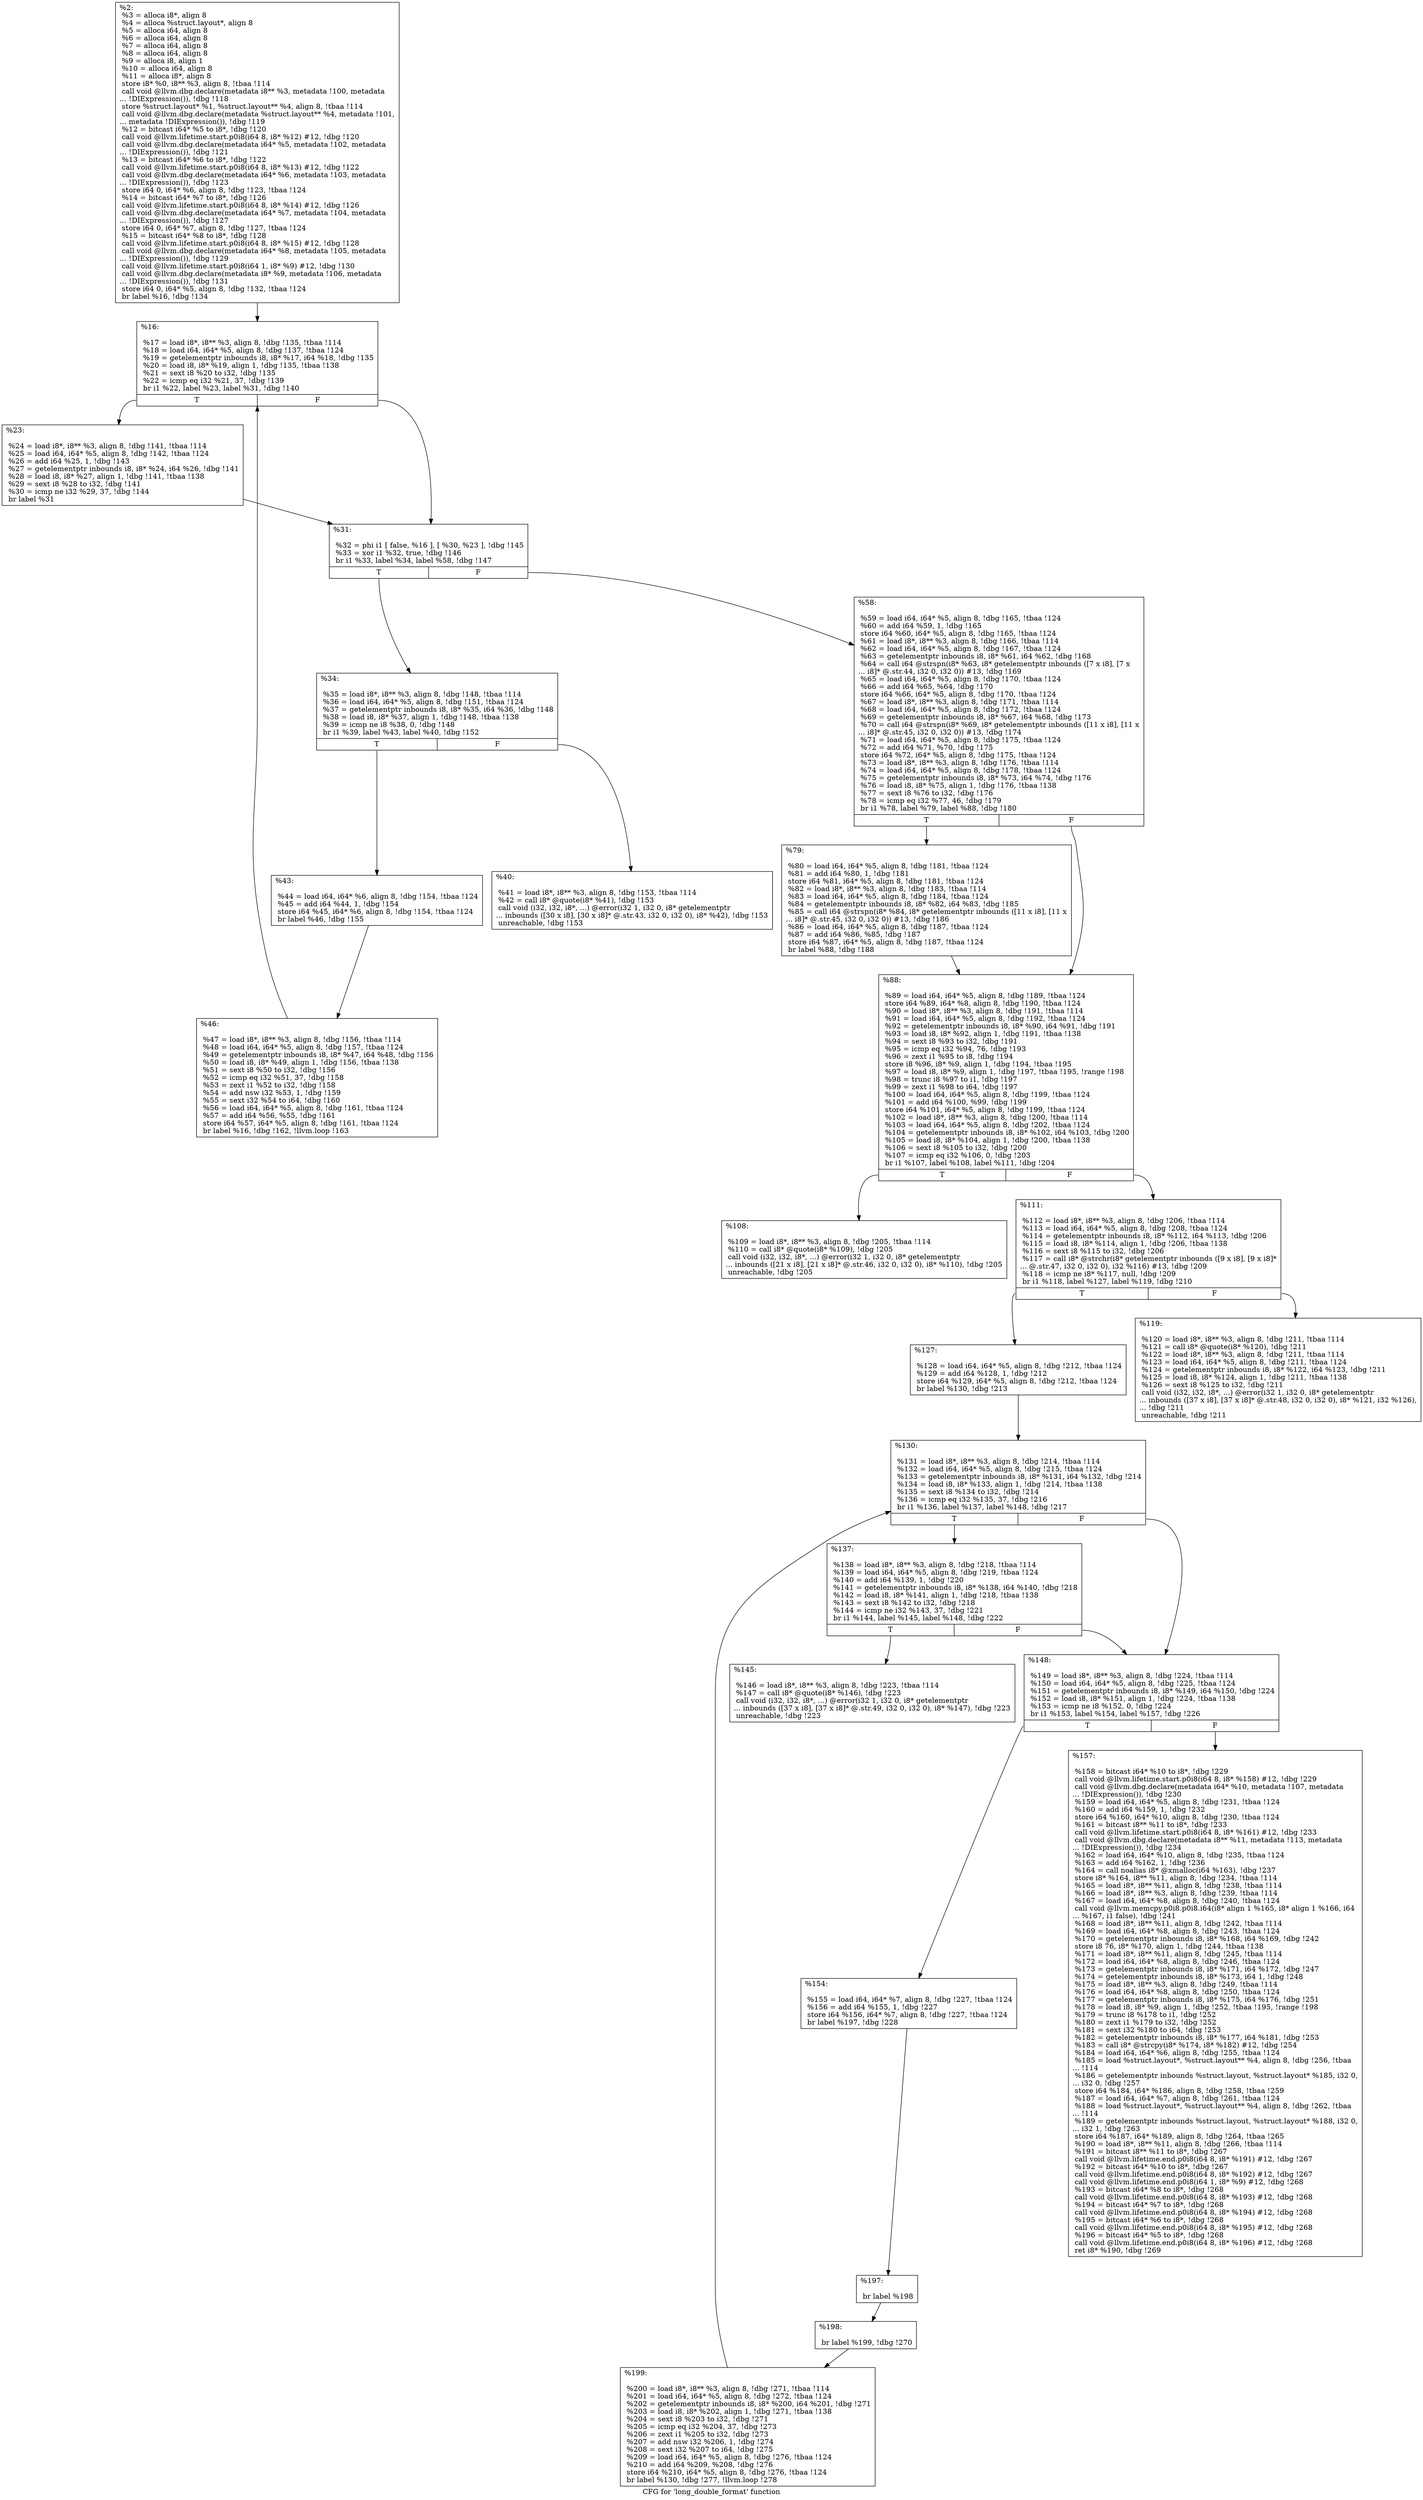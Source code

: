 digraph "CFG for 'long_double_format' function" {
	label="CFG for 'long_double_format' function";

	Node0x219a2e0 [shape=record,label="{%2:\l  %3 = alloca i8*, align 8\l  %4 = alloca %struct.layout*, align 8\l  %5 = alloca i64, align 8\l  %6 = alloca i64, align 8\l  %7 = alloca i64, align 8\l  %8 = alloca i64, align 8\l  %9 = alloca i8, align 1\l  %10 = alloca i64, align 8\l  %11 = alloca i8*, align 8\l  store i8* %0, i8** %3, align 8, !tbaa !114\l  call void @llvm.dbg.declare(metadata i8** %3, metadata !100, metadata\l... !DIExpression()), !dbg !118\l  store %struct.layout* %1, %struct.layout** %4, align 8, !tbaa !114\l  call void @llvm.dbg.declare(metadata %struct.layout** %4, metadata !101,\l... metadata !DIExpression()), !dbg !119\l  %12 = bitcast i64* %5 to i8*, !dbg !120\l  call void @llvm.lifetime.start.p0i8(i64 8, i8* %12) #12, !dbg !120\l  call void @llvm.dbg.declare(metadata i64* %5, metadata !102, metadata\l... !DIExpression()), !dbg !121\l  %13 = bitcast i64* %6 to i8*, !dbg !122\l  call void @llvm.lifetime.start.p0i8(i64 8, i8* %13) #12, !dbg !122\l  call void @llvm.dbg.declare(metadata i64* %6, metadata !103, metadata\l... !DIExpression()), !dbg !123\l  store i64 0, i64* %6, align 8, !dbg !123, !tbaa !124\l  %14 = bitcast i64* %7 to i8*, !dbg !126\l  call void @llvm.lifetime.start.p0i8(i64 8, i8* %14) #12, !dbg !126\l  call void @llvm.dbg.declare(metadata i64* %7, metadata !104, metadata\l... !DIExpression()), !dbg !127\l  store i64 0, i64* %7, align 8, !dbg !127, !tbaa !124\l  %15 = bitcast i64* %8 to i8*, !dbg !128\l  call void @llvm.lifetime.start.p0i8(i64 8, i8* %15) #12, !dbg !128\l  call void @llvm.dbg.declare(metadata i64* %8, metadata !105, metadata\l... !DIExpression()), !dbg !129\l  call void @llvm.lifetime.start.p0i8(i64 1, i8* %9) #12, !dbg !130\l  call void @llvm.dbg.declare(metadata i8* %9, metadata !106, metadata\l... !DIExpression()), !dbg !131\l  store i64 0, i64* %5, align 8, !dbg !132, !tbaa !124\l  br label %16, !dbg !134\l}"];
	Node0x219a2e0 -> Node0x2174310;
	Node0x2174310 [shape=record,label="{%16:\l\l  %17 = load i8*, i8** %3, align 8, !dbg !135, !tbaa !114\l  %18 = load i64, i64* %5, align 8, !dbg !137, !tbaa !124\l  %19 = getelementptr inbounds i8, i8* %17, i64 %18, !dbg !135\l  %20 = load i8, i8* %19, align 1, !dbg !135, !tbaa !138\l  %21 = sext i8 %20 to i32, !dbg !135\l  %22 = icmp eq i32 %21, 37, !dbg !139\l  br i1 %22, label %23, label %31, !dbg !140\l|{<s0>T|<s1>F}}"];
	Node0x2174310:s0 -> Node0x2174360;
	Node0x2174310:s1 -> Node0x21743b0;
	Node0x2174360 [shape=record,label="{%23:\l\l  %24 = load i8*, i8** %3, align 8, !dbg !141, !tbaa !114\l  %25 = load i64, i64* %5, align 8, !dbg !142, !tbaa !124\l  %26 = add i64 %25, 1, !dbg !143\l  %27 = getelementptr inbounds i8, i8* %24, i64 %26, !dbg !141\l  %28 = load i8, i8* %27, align 1, !dbg !141, !tbaa !138\l  %29 = sext i8 %28 to i32, !dbg !141\l  %30 = icmp ne i32 %29, 37, !dbg !144\l  br label %31\l}"];
	Node0x2174360 -> Node0x21743b0;
	Node0x21743b0 [shape=record,label="{%31:\l\l  %32 = phi i1 [ false, %16 ], [ %30, %23 ], !dbg !145\l  %33 = xor i1 %32, true, !dbg !146\l  br i1 %33, label %34, label %58, !dbg !147\l|{<s0>T|<s1>F}}"];
	Node0x21743b0:s0 -> Node0x2174400;
	Node0x21743b0:s1 -> Node0x2174540;
	Node0x2174400 [shape=record,label="{%34:\l\l  %35 = load i8*, i8** %3, align 8, !dbg !148, !tbaa !114\l  %36 = load i64, i64* %5, align 8, !dbg !151, !tbaa !124\l  %37 = getelementptr inbounds i8, i8* %35, i64 %36, !dbg !148\l  %38 = load i8, i8* %37, align 1, !dbg !148, !tbaa !138\l  %39 = icmp ne i8 %38, 0, !dbg !148\l  br i1 %39, label %43, label %40, !dbg !152\l|{<s0>T|<s1>F}}"];
	Node0x2174400:s0 -> Node0x21744a0;
	Node0x2174400:s1 -> Node0x2174450;
	Node0x2174450 [shape=record,label="{%40:\l\l  %41 = load i8*, i8** %3, align 8, !dbg !153, !tbaa !114\l  %42 = call i8* @quote(i8* %41), !dbg !153\l  call void (i32, i32, i8*, ...) @error(i32 1, i32 0, i8* getelementptr\l... inbounds ([30 x i8], [30 x i8]* @.str.43, i32 0, i32 0), i8* %42), !dbg !153\l  unreachable, !dbg !153\l}"];
	Node0x21744a0 [shape=record,label="{%43:\l\l  %44 = load i64, i64* %6, align 8, !dbg !154, !tbaa !124\l  %45 = add i64 %44, 1, !dbg !154\l  store i64 %45, i64* %6, align 8, !dbg !154, !tbaa !124\l  br label %46, !dbg !155\l}"];
	Node0x21744a0 -> Node0x21744f0;
	Node0x21744f0 [shape=record,label="{%46:\l\l  %47 = load i8*, i8** %3, align 8, !dbg !156, !tbaa !114\l  %48 = load i64, i64* %5, align 8, !dbg !157, !tbaa !124\l  %49 = getelementptr inbounds i8, i8* %47, i64 %48, !dbg !156\l  %50 = load i8, i8* %49, align 1, !dbg !156, !tbaa !138\l  %51 = sext i8 %50 to i32, !dbg !156\l  %52 = icmp eq i32 %51, 37, !dbg !158\l  %53 = zext i1 %52 to i32, !dbg !158\l  %54 = add nsw i32 %53, 1, !dbg !159\l  %55 = sext i32 %54 to i64, !dbg !160\l  %56 = load i64, i64* %5, align 8, !dbg !161, !tbaa !124\l  %57 = add i64 %56, %55, !dbg !161\l  store i64 %57, i64* %5, align 8, !dbg !161, !tbaa !124\l  br label %16, !dbg !162, !llvm.loop !163\l}"];
	Node0x21744f0 -> Node0x2174310;
	Node0x2174540 [shape=record,label="{%58:\l\l  %59 = load i64, i64* %5, align 8, !dbg !165, !tbaa !124\l  %60 = add i64 %59, 1, !dbg !165\l  store i64 %60, i64* %5, align 8, !dbg !165, !tbaa !124\l  %61 = load i8*, i8** %3, align 8, !dbg !166, !tbaa !114\l  %62 = load i64, i64* %5, align 8, !dbg !167, !tbaa !124\l  %63 = getelementptr inbounds i8, i8* %61, i64 %62, !dbg !168\l  %64 = call i64 @strspn(i8* %63, i8* getelementptr inbounds ([7 x i8], [7 x\l... i8]* @.str.44, i32 0, i32 0)) #13, !dbg !169\l  %65 = load i64, i64* %5, align 8, !dbg !170, !tbaa !124\l  %66 = add i64 %65, %64, !dbg !170\l  store i64 %66, i64* %5, align 8, !dbg !170, !tbaa !124\l  %67 = load i8*, i8** %3, align 8, !dbg !171, !tbaa !114\l  %68 = load i64, i64* %5, align 8, !dbg !172, !tbaa !124\l  %69 = getelementptr inbounds i8, i8* %67, i64 %68, !dbg !173\l  %70 = call i64 @strspn(i8* %69, i8* getelementptr inbounds ([11 x i8], [11 x\l... i8]* @.str.45, i32 0, i32 0)) #13, !dbg !174\l  %71 = load i64, i64* %5, align 8, !dbg !175, !tbaa !124\l  %72 = add i64 %71, %70, !dbg !175\l  store i64 %72, i64* %5, align 8, !dbg !175, !tbaa !124\l  %73 = load i8*, i8** %3, align 8, !dbg !176, !tbaa !114\l  %74 = load i64, i64* %5, align 8, !dbg !178, !tbaa !124\l  %75 = getelementptr inbounds i8, i8* %73, i64 %74, !dbg !176\l  %76 = load i8, i8* %75, align 1, !dbg !176, !tbaa !138\l  %77 = sext i8 %76 to i32, !dbg !176\l  %78 = icmp eq i32 %77, 46, !dbg !179\l  br i1 %78, label %79, label %88, !dbg !180\l|{<s0>T|<s1>F}}"];
	Node0x2174540:s0 -> Node0x2174590;
	Node0x2174540:s1 -> Node0x21745e0;
	Node0x2174590 [shape=record,label="{%79:\l\l  %80 = load i64, i64* %5, align 8, !dbg !181, !tbaa !124\l  %81 = add i64 %80, 1, !dbg !181\l  store i64 %81, i64* %5, align 8, !dbg !181, !tbaa !124\l  %82 = load i8*, i8** %3, align 8, !dbg !183, !tbaa !114\l  %83 = load i64, i64* %5, align 8, !dbg !184, !tbaa !124\l  %84 = getelementptr inbounds i8, i8* %82, i64 %83, !dbg !185\l  %85 = call i64 @strspn(i8* %84, i8* getelementptr inbounds ([11 x i8], [11 x\l... i8]* @.str.45, i32 0, i32 0)) #13, !dbg !186\l  %86 = load i64, i64* %5, align 8, !dbg !187, !tbaa !124\l  %87 = add i64 %86, %85, !dbg !187\l  store i64 %87, i64* %5, align 8, !dbg !187, !tbaa !124\l  br label %88, !dbg !188\l}"];
	Node0x2174590 -> Node0x21745e0;
	Node0x21745e0 [shape=record,label="{%88:\l\l  %89 = load i64, i64* %5, align 8, !dbg !189, !tbaa !124\l  store i64 %89, i64* %8, align 8, !dbg !190, !tbaa !124\l  %90 = load i8*, i8** %3, align 8, !dbg !191, !tbaa !114\l  %91 = load i64, i64* %5, align 8, !dbg !192, !tbaa !124\l  %92 = getelementptr inbounds i8, i8* %90, i64 %91, !dbg !191\l  %93 = load i8, i8* %92, align 1, !dbg !191, !tbaa !138\l  %94 = sext i8 %93 to i32, !dbg !191\l  %95 = icmp eq i32 %94, 76, !dbg !193\l  %96 = zext i1 %95 to i8, !dbg !194\l  store i8 %96, i8* %9, align 1, !dbg !194, !tbaa !195\l  %97 = load i8, i8* %9, align 1, !dbg !197, !tbaa !195, !range !198\l  %98 = trunc i8 %97 to i1, !dbg !197\l  %99 = zext i1 %98 to i64, !dbg !197\l  %100 = load i64, i64* %5, align 8, !dbg !199, !tbaa !124\l  %101 = add i64 %100, %99, !dbg !199\l  store i64 %101, i64* %5, align 8, !dbg !199, !tbaa !124\l  %102 = load i8*, i8** %3, align 8, !dbg !200, !tbaa !114\l  %103 = load i64, i64* %5, align 8, !dbg !202, !tbaa !124\l  %104 = getelementptr inbounds i8, i8* %102, i64 %103, !dbg !200\l  %105 = load i8, i8* %104, align 1, !dbg !200, !tbaa !138\l  %106 = sext i8 %105 to i32, !dbg !200\l  %107 = icmp eq i32 %106, 0, !dbg !203\l  br i1 %107, label %108, label %111, !dbg !204\l|{<s0>T|<s1>F}}"];
	Node0x21745e0:s0 -> Node0x2174630;
	Node0x21745e0:s1 -> Node0x2174680;
	Node0x2174630 [shape=record,label="{%108:\l\l  %109 = load i8*, i8** %3, align 8, !dbg !205, !tbaa !114\l  %110 = call i8* @quote(i8* %109), !dbg !205\l  call void (i32, i32, i8*, ...) @error(i32 1, i32 0, i8* getelementptr\l... inbounds ([21 x i8], [21 x i8]* @.str.46, i32 0, i32 0), i8* %110), !dbg !205\l  unreachable, !dbg !205\l}"];
	Node0x2174680 [shape=record,label="{%111:\l\l  %112 = load i8*, i8** %3, align 8, !dbg !206, !tbaa !114\l  %113 = load i64, i64* %5, align 8, !dbg !208, !tbaa !124\l  %114 = getelementptr inbounds i8, i8* %112, i64 %113, !dbg !206\l  %115 = load i8, i8* %114, align 1, !dbg !206, !tbaa !138\l  %116 = sext i8 %115 to i32, !dbg !206\l  %117 = call i8* @strchr(i8* getelementptr inbounds ([9 x i8], [9 x i8]*\l... @.str.47, i32 0, i32 0), i32 %116) #13, !dbg !209\l  %118 = icmp ne i8* %117, null, !dbg !209\l  br i1 %118, label %127, label %119, !dbg !210\l|{<s0>T|<s1>F}}"];
	Node0x2174680:s0 -> Node0x2174720;
	Node0x2174680:s1 -> Node0x21746d0;
	Node0x21746d0 [shape=record,label="{%119:\l\l  %120 = load i8*, i8** %3, align 8, !dbg !211, !tbaa !114\l  %121 = call i8* @quote(i8* %120), !dbg !211\l  %122 = load i8*, i8** %3, align 8, !dbg !211, !tbaa !114\l  %123 = load i64, i64* %5, align 8, !dbg !211, !tbaa !124\l  %124 = getelementptr inbounds i8, i8* %122, i64 %123, !dbg !211\l  %125 = load i8, i8* %124, align 1, !dbg !211, !tbaa !138\l  %126 = sext i8 %125 to i32, !dbg !211\l  call void (i32, i32, i8*, ...) @error(i32 1, i32 0, i8* getelementptr\l... inbounds ([37 x i8], [37 x i8]* @.str.48, i32 0, i32 0), i8* %121, i32 %126),\l... !dbg !211\l  unreachable, !dbg !211\l}"];
	Node0x2174720 [shape=record,label="{%127:\l\l  %128 = load i64, i64* %5, align 8, !dbg !212, !tbaa !124\l  %129 = add i64 %128, 1, !dbg !212\l  store i64 %129, i64* %5, align 8, !dbg !212, !tbaa !124\l  br label %130, !dbg !213\l}"];
	Node0x2174720 -> Node0x2174770;
	Node0x2174770 [shape=record,label="{%130:\l\l  %131 = load i8*, i8** %3, align 8, !dbg !214, !tbaa !114\l  %132 = load i64, i64* %5, align 8, !dbg !215, !tbaa !124\l  %133 = getelementptr inbounds i8, i8* %131, i64 %132, !dbg !214\l  %134 = load i8, i8* %133, align 1, !dbg !214, !tbaa !138\l  %135 = sext i8 %134 to i32, !dbg !214\l  %136 = icmp eq i32 %135, 37, !dbg !216\l  br i1 %136, label %137, label %148, !dbg !217\l|{<s0>T|<s1>F}}"];
	Node0x2174770:s0 -> Node0x21747c0;
	Node0x2174770:s1 -> Node0x2174860;
	Node0x21747c0 [shape=record,label="{%137:\l\l  %138 = load i8*, i8** %3, align 8, !dbg !218, !tbaa !114\l  %139 = load i64, i64* %5, align 8, !dbg !219, !tbaa !124\l  %140 = add i64 %139, 1, !dbg !220\l  %141 = getelementptr inbounds i8, i8* %138, i64 %140, !dbg !218\l  %142 = load i8, i8* %141, align 1, !dbg !218, !tbaa !138\l  %143 = sext i8 %142 to i32, !dbg !218\l  %144 = icmp ne i32 %143, 37, !dbg !221\l  br i1 %144, label %145, label %148, !dbg !222\l|{<s0>T|<s1>F}}"];
	Node0x21747c0:s0 -> Node0x2174810;
	Node0x21747c0:s1 -> Node0x2174860;
	Node0x2174810 [shape=record,label="{%145:\l\l  %146 = load i8*, i8** %3, align 8, !dbg !223, !tbaa !114\l  %147 = call i8* @quote(i8* %146), !dbg !223\l  call void (i32, i32, i8*, ...) @error(i32 1, i32 0, i8* getelementptr\l... inbounds ([37 x i8], [37 x i8]* @.str.49, i32 0, i32 0), i8* %147), !dbg !223\l  unreachable, !dbg !223\l}"];
	Node0x2174860 [shape=record,label="{%148:\l\l  %149 = load i8*, i8** %3, align 8, !dbg !224, !tbaa !114\l  %150 = load i64, i64* %5, align 8, !dbg !225, !tbaa !124\l  %151 = getelementptr inbounds i8, i8* %149, i64 %150, !dbg !224\l  %152 = load i8, i8* %151, align 1, !dbg !224, !tbaa !138\l  %153 = icmp ne i8 %152, 0, !dbg !224\l  br i1 %153, label %154, label %157, !dbg !226\l|{<s0>T|<s1>F}}"];
	Node0x2174860:s0 -> Node0x21748b0;
	Node0x2174860:s1 -> Node0x2174900;
	Node0x21748b0 [shape=record,label="{%154:\l\l  %155 = load i64, i64* %7, align 8, !dbg !227, !tbaa !124\l  %156 = add i64 %155, 1, !dbg !227\l  store i64 %156, i64* %7, align 8, !dbg !227, !tbaa !124\l  br label %197, !dbg !228\l}"];
	Node0x21748b0 -> Node0x2174950;
	Node0x2174900 [shape=record,label="{%157:\l\l  %158 = bitcast i64* %10 to i8*, !dbg !229\l  call void @llvm.lifetime.start.p0i8(i64 8, i8* %158) #12, !dbg !229\l  call void @llvm.dbg.declare(metadata i64* %10, metadata !107, metadata\l... !DIExpression()), !dbg !230\l  %159 = load i64, i64* %5, align 8, !dbg !231, !tbaa !124\l  %160 = add i64 %159, 1, !dbg !232\l  store i64 %160, i64* %10, align 8, !dbg !230, !tbaa !124\l  %161 = bitcast i8** %11 to i8*, !dbg !233\l  call void @llvm.lifetime.start.p0i8(i64 8, i8* %161) #12, !dbg !233\l  call void @llvm.dbg.declare(metadata i8** %11, metadata !113, metadata\l... !DIExpression()), !dbg !234\l  %162 = load i64, i64* %10, align 8, !dbg !235, !tbaa !124\l  %163 = add i64 %162, 1, !dbg !236\l  %164 = call noalias i8* @xmalloc(i64 %163), !dbg !237\l  store i8* %164, i8** %11, align 8, !dbg !234, !tbaa !114\l  %165 = load i8*, i8** %11, align 8, !dbg !238, !tbaa !114\l  %166 = load i8*, i8** %3, align 8, !dbg !239, !tbaa !114\l  %167 = load i64, i64* %8, align 8, !dbg !240, !tbaa !124\l  call void @llvm.memcpy.p0i8.p0i8.i64(i8* align 1 %165, i8* align 1 %166, i64\l... %167, i1 false), !dbg !241\l  %168 = load i8*, i8** %11, align 8, !dbg !242, !tbaa !114\l  %169 = load i64, i64* %8, align 8, !dbg !243, !tbaa !124\l  %170 = getelementptr inbounds i8, i8* %168, i64 %169, !dbg !242\l  store i8 76, i8* %170, align 1, !dbg !244, !tbaa !138\l  %171 = load i8*, i8** %11, align 8, !dbg !245, !tbaa !114\l  %172 = load i64, i64* %8, align 8, !dbg !246, !tbaa !124\l  %173 = getelementptr inbounds i8, i8* %171, i64 %172, !dbg !247\l  %174 = getelementptr inbounds i8, i8* %173, i64 1, !dbg !248\l  %175 = load i8*, i8** %3, align 8, !dbg !249, !tbaa !114\l  %176 = load i64, i64* %8, align 8, !dbg !250, !tbaa !124\l  %177 = getelementptr inbounds i8, i8* %175, i64 %176, !dbg !251\l  %178 = load i8, i8* %9, align 1, !dbg !252, !tbaa !195, !range !198\l  %179 = trunc i8 %178 to i1, !dbg !252\l  %180 = zext i1 %179 to i32, !dbg !252\l  %181 = sext i32 %180 to i64, !dbg !253\l  %182 = getelementptr inbounds i8, i8* %177, i64 %181, !dbg !253\l  %183 = call i8* @strcpy(i8* %174, i8* %182) #12, !dbg !254\l  %184 = load i64, i64* %6, align 8, !dbg !255, !tbaa !124\l  %185 = load %struct.layout*, %struct.layout** %4, align 8, !dbg !256, !tbaa\l... !114\l  %186 = getelementptr inbounds %struct.layout, %struct.layout* %185, i32 0,\l... i32 0, !dbg !257\l  store i64 %184, i64* %186, align 8, !dbg !258, !tbaa !259\l  %187 = load i64, i64* %7, align 8, !dbg !261, !tbaa !124\l  %188 = load %struct.layout*, %struct.layout** %4, align 8, !dbg !262, !tbaa\l... !114\l  %189 = getelementptr inbounds %struct.layout, %struct.layout* %188, i32 0,\l... i32 1, !dbg !263\l  store i64 %187, i64* %189, align 8, !dbg !264, !tbaa !265\l  %190 = load i8*, i8** %11, align 8, !dbg !266, !tbaa !114\l  %191 = bitcast i8** %11 to i8*, !dbg !267\l  call void @llvm.lifetime.end.p0i8(i64 8, i8* %191) #12, !dbg !267\l  %192 = bitcast i64* %10 to i8*, !dbg !267\l  call void @llvm.lifetime.end.p0i8(i64 8, i8* %192) #12, !dbg !267\l  call void @llvm.lifetime.end.p0i8(i64 1, i8* %9) #12, !dbg !268\l  %193 = bitcast i64* %8 to i8*, !dbg !268\l  call void @llvm.lifetime.end.p0i8(i64 8, i8* %193) #12, !dbg !268\l  %194 = bitcast i64* %7 to i8*, !dbg !268\l  call void @llvm.lifetime.end.p0i8(i64 8, i8* %194) #12, !dbg !268\l  %195 = bitcast i64* %6 to i8*, !dbg !268\l  call void @llvm.lifetime.end.p0i8(i64 8, i8* %195) #12, !dbg !268\l  %196 = bitcast i64* %5 to i8*, !dbg !268\l  call void @llvm.lifetime.end.p0i8(i64 8, i8* %196) #12, !dbg !268\l  ret i8* %190, !dbg !269\l}"];
	Node0x2174950 [shape=record,label="{%197:\l\l  br label %198\l}"];
	Node0x2174950 -> Node0x21749a0;
	Node0x21749a0 [shape=record,label="{%198:\l\l  br label %199, !dbg !270\l}"];
	Node0x21749a0 -> Node0x21749f0;
	Node0x21749f0 [shape=record,label="{%199:\l\l  %200 = load i8*, i8** %3, align 8, !dbg !271, !tbaa !114\l  %201 = load i64, i64* %5, align 8, !dbg !272, !tbaa !124\l  %202 = getelementptr inbounds i8, i8* %200, i64 %201, !dbg !271\l  %203 = load i8, i8* %202, align 1, !dbg !271, !tbaa !138\l  %204 = sext i8 %203 to i32, !dbg !271\l  %205 = icmp eq i32 %204, 37, !dbg !273\l  %206 = zext i1 %205 to i32, !dbg !273\l  %207 = add nsw i32 %206, 1, !dbg !274\l  %208 = sext i32 %207 to i64, !dbg !275\l  %209 = load i64, i64* %5, align 8, !dbg !276, !tbaa !124\l  %210 = add i64 %209, %208, !dbg !276\l  store i64 %210, i64* %5, align 8, !dbg !276, !tbaa !124\l  br label %130, !dbg !277, !llvm.loop !278\l}"];
	Node0x21749f0 -> Node0x2174770;
}
